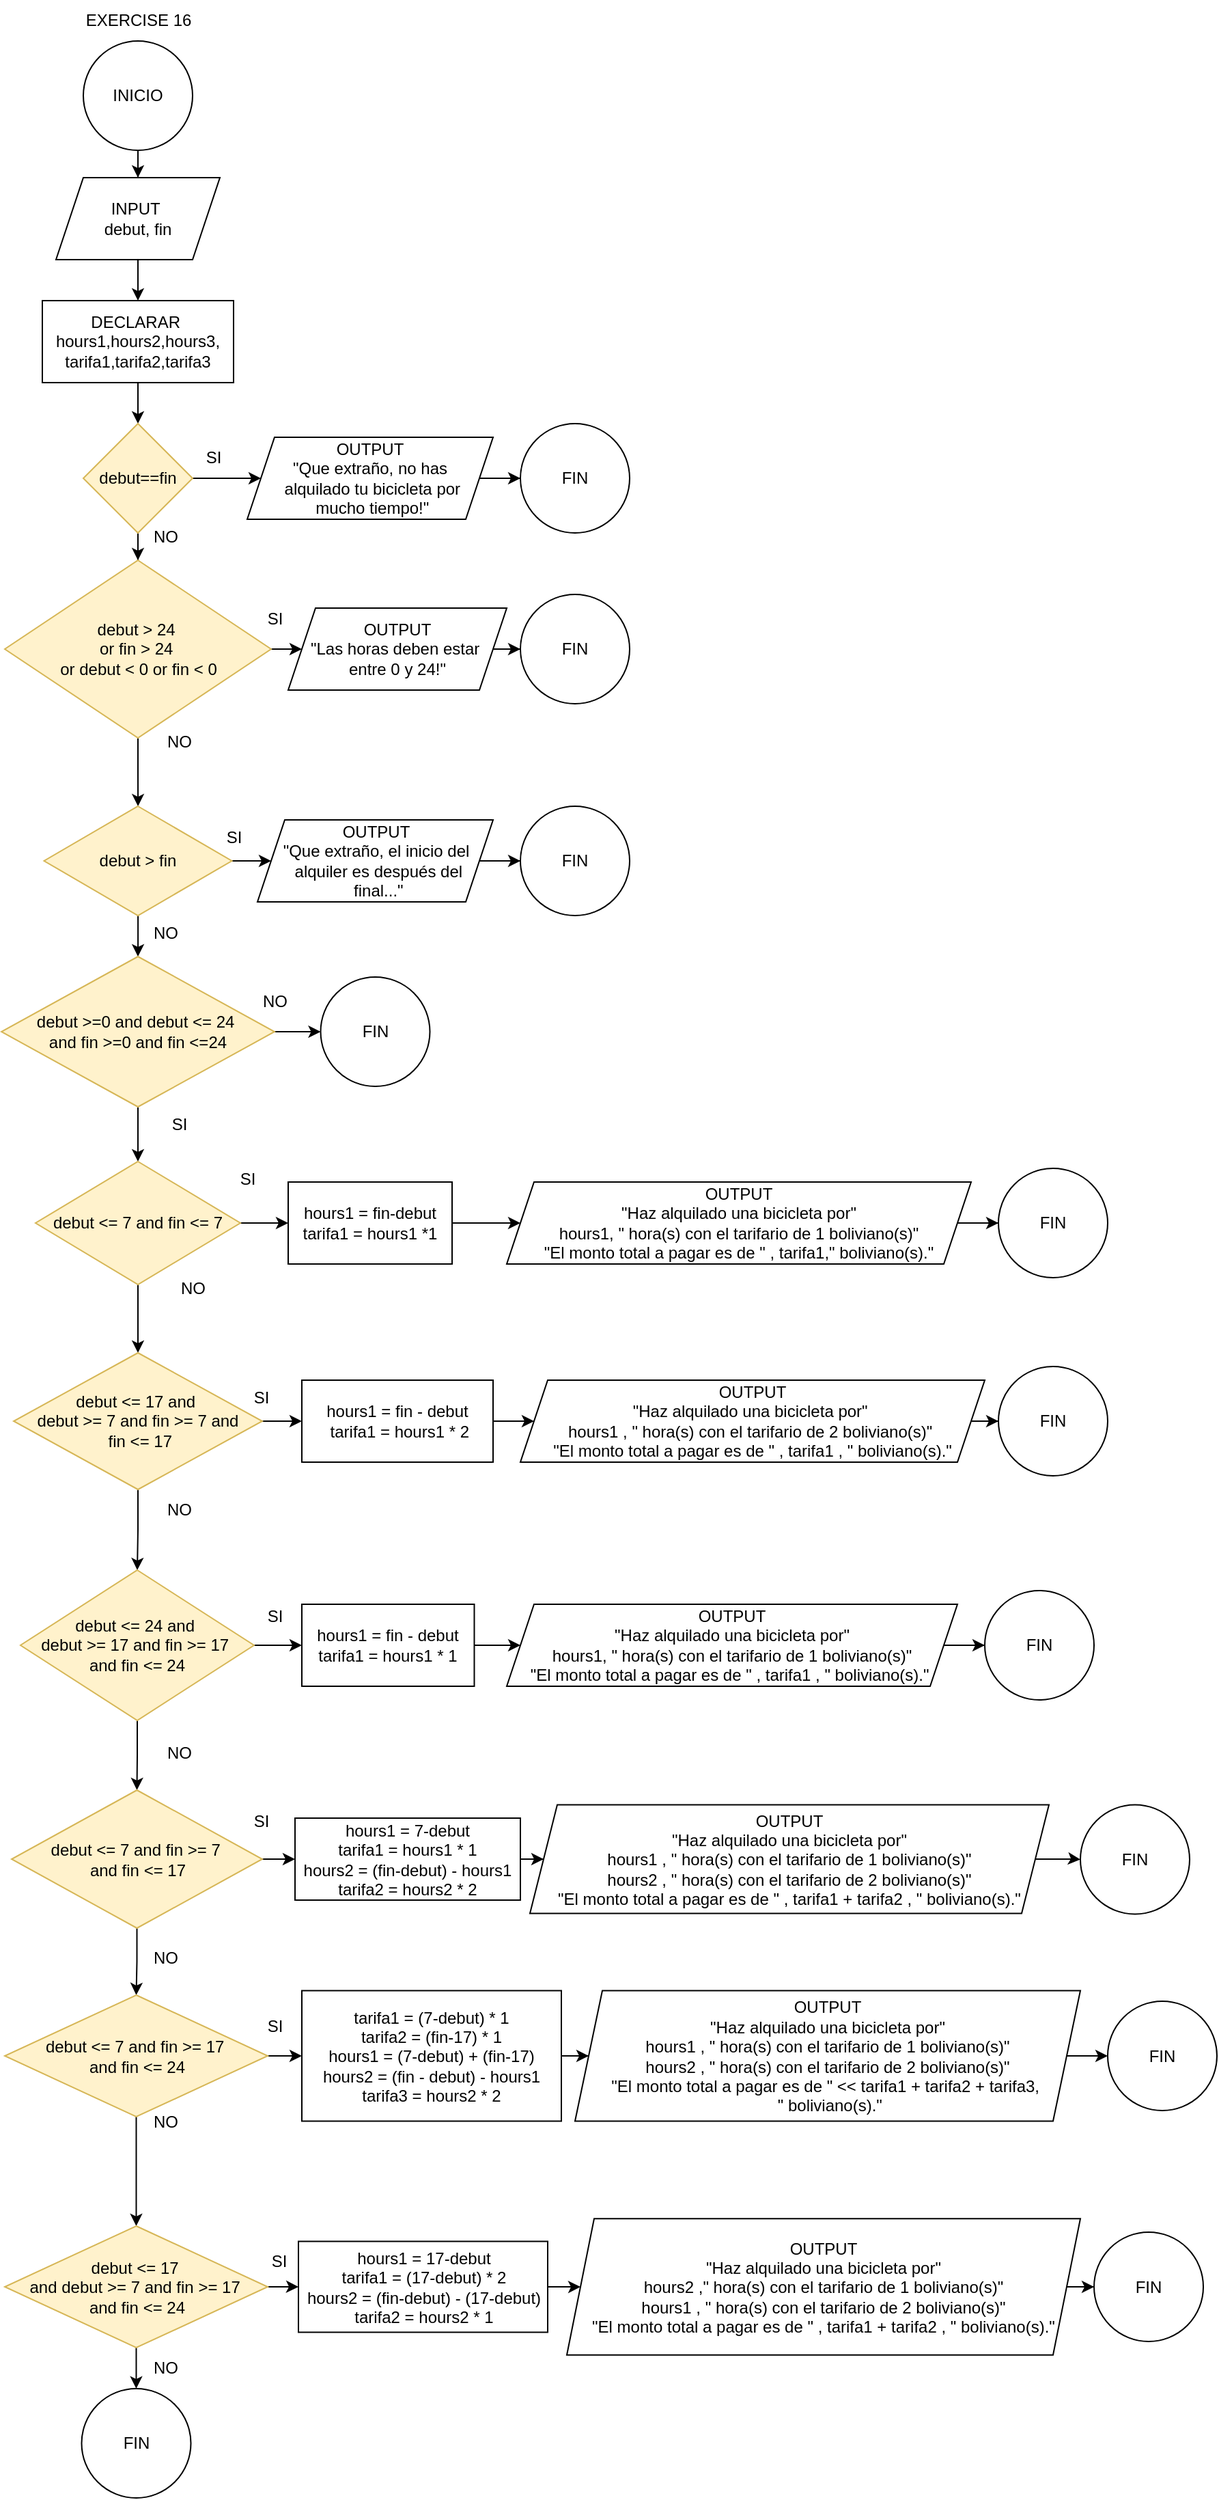 <mxfile version="24.4.0" type="device">
  <diagram name="EXERCISE-1" id="7WXvErT6jwQCl5LBhXy7">
    <mxGraphModel dx="926" dy="503" grid="1" gridSize="10" guides="1" tooltips="1" connect="1" arrows="1" fold="1" page="1" pageScale="1" pageWidth="850" pageHeight="1100" math="0" shadow="0">
      <root>
        <mxCell id="0" />
        <mxCell id="1" parent="0" />
        <mxCell id="-hOMn0kYKFU-R9jvK8EN-38" value="EXERCISE 16" style="text;html=1;align=center;verticalAlign=middle;resizable=0;points=[];autosize=1;strokeColor=none;fillColor=none;" parent="1" vertex="1">
          <mxGeometry x="320" width="100" height="30" as="geometry" />
        </mxCell>
        <mxCell id="jAzLcmatW34AS9ptDqRP-483" value="" style="edgeStyle=orthogonalEdgeStyle;rounded=0;orthogonalLoop=1;jettySize=auto;html=1;" edge="1" parent="1" source="jAzLcmatW34AS9ptDqRP-484" target="jAzLcmatW34AS9ptDqRP-486">
          <mxGeometry relative="1" as="geometry" />
        </mxCell>
        <mxCell id="jAzLcmatW34AS9ptDqRP-484" value="INICIO" style="ellipse;whiteSpace=wrap;html=1;" vertex="1" parent="1">
          <mxGeometry x="330" y="30" width="80" height="80" as="geometry" />
        </mxCell>
        <mxCell id="jAzLcmatW34AS9ptDqRP-485" value="" style="edgeStyle=orthogonalEdgeStyle;rounded=0;orthogonalLoop=1;jettySize=auto;html=1;" edge="1" parent="1" source="jAzLcmatW34AS9ptDqRP-486" target="jAzLcmatW34AS9ptDqRP-488">
          <mxGeometry relative="1" as="geometry" />
        </mxCell>
        <mxCell id="jAzLcmatW34AS9ptDqRP-486" value="INPUT&amp;nbsp;&lt;div&gt;debut, fin&lt;/div&gt;" style="shape=parallelogram;perimeter=parallelogramPerimeter;whiteSpace=wrap;html=1;fixedSize=1;" vertex="1" parent="1">
          <mxGeometry x="310" y="130" width="120" height="60" as="geometry" />
        </mxCell>
        <mxCell id="jAzLcmatW34AS9ptDqRP-487" value="" style="edgeStyle=orthogonalEdgeStyle;rounded=0;orthogonalLoop=1;jettySize=auto;html=1;" edge="1" parent="1" source="jAzLcmatW34AS9ptDqRP-488" target="jAzLcmatW34AS9ptDqRP-491">
          <mxGeometry relative="1" as="geometry" />
        </mxCell>
        <mxCell id="jAzLcmatW34AS9ptDqRP-488" value="DECLARAR&amp;nbsp;&lt;div&gt;hours1,hours2,hours3, tarifa1,tarifa2,tarifa3&lt;/div&gt;" style="whiteSpace=wrap;html=1;" vertex="1" parent="1">
          <mxGeometry x="300" y="220" width="140" height="60" as="geometry" />
        </mxCell>
        <mxCell id="jAzLcmatW34AS9ptDqRP-489" value="" style="edgeStyle=orthogonalEdgeStyle;rounded=0;orthogonalLoop=1;jettySize=auto;html=1;" edge="1" parent="1" source="jAzLcmatW34AS9ptDqRP-491" target="jAzLcmatW34AS9ptDqRP-493">
          <mxGeometry relative="1" as="geometry" />
        </mxCell>
        <mxCell id="jAzLcmatW34AS9ptDqRP-490" value="" style="edgeStyle=orthogonalEdgeStyle;rounded=0;orthogonalLoop=1;jettySize=auto;html=1;" edge="1" parent="1" source="jAzLcmatW34AS9ptDqRP-491" target="jAzLcmatW34AS9ptDqRP-497">
          <mxGeometry relative="1" as="geometry" />
        </mxCell>
        <mxCell id="jAzLcmatW34AS9ptDqRP-491" value="debut==fin" style="rhombus;whiteSpace=wrap;html=1;fillColor=#fff2cc;strokeColor=#d6b656;" vertex="1" parent="1">
          <mxGeometry x="330" y="310" width="80" height="80" as="geometry" />
        </mxCell>
        <mxCell id="jAzLcmatW34AS9ptDqRP-492" value="" style="edgeStyle=orthogonalEdgeStyle;rounded=0;orthogonalLoop=1;jettySize=auto;html=1;" edge="1" parent="1" source="jAzLcmatW34AS9ptDqRP-493" target="jAzLcmatW34AS9ptDqRP-573">
          <mxGeometry relative="1" as="geometry" />
        </mxCell>
        <mxCell id="jAzLcmatW34AS9ptDqRP-493" value="OUTPUT&lt;div&gt;&quot;Que extraño, no has&lt;/div&gt;&lt;div&gt;&amp;nbsp;alquilado tu bicicleta por&lt;/div&gt;&lt;div&gt;&amp;nbsp;mucho tiempo!&quot;&lt;br&gt;&lt;/div&gt;" style="shape=parallelogram;perimeter=parallelogramPerimeter;whiteSpace=wrap;html=1;fixedSize=1;" vertex="1" parent="1">
          <mxGeometry x="450" y="320" width="180" height="60" as="geometry" />
        </mxCell>
        <mxCell id="jAzLcmatW34AS9ptDqRP-494" value="SI" style="text;html=1;align=center;verticalAlign=middle;resizable=0;points=[];autosize=1;strokeColor=none;fillColor=none;" vertex="1" parent="1">
          <mxGeometry x="410" y="320" width="30" height="30" as="geometry" />
        </mxCell>
        <mxCell id="jAzLcmatW34AS9ptDqRP-495" value="" style="edgeStyle=orthogonalEdgeStyle;rounded=0;orthogonalLoop=1;jettySize=auto;html=1;" edge="1" parent="1" source="jAzLcmatW34AS9ptDqRP-497" target="jAzLcmatW34AS9ptDqRP-500">
          <mxGeometry relative="1" as="geometry" />
        </mxCell>
        <mxCell id="jAzLcmatW34AS9ptDqRP-496" value="" style="edgeStyle=orthogonalEdgeStyle;rounded=0;orthogonalLoop=1;jettySize=auto;html=1;" edge="1" parent="1" source="jAzLcmatW34AS9ptDqRP-497" target="jAzLcmatW34AS9ptDqRP-505">
          <mxGeometry relative="1" as="geometry" />
        </mxCell>
        <mxCell id="jAzLcmatW34AS9ptDqRP-497" value="debut &amp;gt; 24&amp;nbsp;&lt;div&gt;or fin &amp;gt; 24&amp;nbsp;&lt;div&gt;or debut &amp;lt; 0 or fin &amp;lt; 0&lt;/div&gt;&lt;/div&gt;" style="rhombus;whiteSpace=wrap;html=1;fillColor=#fff2cc;strokeColor=#d6b656;" vertex="1" parent="1">
          <mxGeometry x="272.5" y="410" width="195" height="130" as="geometry" />
        </mxCell>
        <mxCell id="jAzLcmatW34AS9ptDqRP-498" value="NO" style="text;html=1;align=center;verticalAlign=middle;resizable=0;points=[];autosize=1;strokeColor=none;fillColor=none;" vertex="1" parent="1">
          <mxGeometry x="370" y="378" width="40" height="30" as="geometry" />
        </mxCell>
        <mxCell id="jAzLcmatW34AS9ptDqRP-499" value="" style="edgeStyle=orthogonalEdgeStyle;rounded=0;orthogonalLoop=1;jettySize=auto;html=1;" edge="1" parent="1" source="jAzLcmatW34AS9ptDqRP-500" target="jAzLcmatW34AS9ptDqRP-515">
          <mxGeometry relative="1" as="geometry" />
        </mxCell>
        <mxCell id="jAzLcmatW34AS9ptDqRP-500" value="OUTPUT&lt;div&gt;&quot;Las horas deben estar&amp;nbsp;&lt;/div&gt;&lt;div&gt;entre 0 y 24!&quot;&lt;br&gt;&lt;/div&gt;" style="shape=parallelogram;perimeter=parallelogramPerimeter;whiteSpace=wrap;html=1;fixedSize=1;" vertex="1" parent="1">
          <mxGeometry x="480" y="445" width="160" height="60" as="geometry" />
        </mxCell>
        <mxCell id="jAzLcmatW34AS9ptDqRP-501" value="SI" style="text;html=1;align=center;verticalAlign=middle;resizable=0;points=[];autosize=1;strokeColor=none;fillColor=none;" vertex="1" parent="1">
          <mxGeometry x="455" y="438" width="30" height="30" as="geometry" />
        </mxCell>
        <mxCell id="jAzLcmatW34AS9ptDqRP-502" value="NO" style="text;html=1;align=center;verticalAlign=middle;resizable=0;points=[];autosize=1;strokeColor=none;fillColor=none;" vertex="1" parent="1">
          <mxGeometry x="380" y="528" width="40" height="30" as="geometry" />
        </mxCell>
        <mxCell id="jAzLcmatW34AS9ptDqRP-503" value="" style="edgeStyle=orthogonalEdgeStyle;rounded=0;orthogonalLoop=1;jettySize=auto;html=1;" edge="1" parent="1" source="jAzLcmatW34AS9ptDqRP-505" target="jAzLcmatW34AS9ptDqRP-507">
          <mxGeometry relative="1" as="geometry" />
        </mxCell>
        <mxCell id="jAzLcmatW34AS9ptDqRP-504" value="" style="edgeStyle=orthogonalEdgeStyle;rounded=0;orthogonalLoop=1;jettySize=auto;html=1;" edge="1" parent="1" source="jAzLcmatW34AS9ptDqRP-505" target="jAzLcmatW34AS9ptDqRP-511">
          <mxGeometry relative="1" as="geometry" />
        </mxCell>
        <mxCell id="jAzLcmatW34AS9ptDqRP-505" value="debut &amp;gt; fin" style="rhombus;whiteSpace=wrap;html=1;fillColor=#fff2cc;strokeColor=#d6b656;" vertex="1" parent="1">
          <mxGeometry x="301.25" y="590" width="137.5" height="80" as="geometry" />
        </mxCell>
        <mxCell id="jAzLcmatW34AS9ptDqRP-506" value="" style="edgeStyle=orthogonalEdgeStyle;rounded=0;orthogonalLoop=1;jettySize=auto;html=1;" edge="1" parent="1" source="jAzLcmatW34AS9ptDqRP-507" target="jAzLcmatW34AS9ptDqRP-514">
          <mxGeometry relative="1" as="geometry" />
        </mxCell>
        <mxCell id="jAzLcmatW34AS9ptDqRP-507" value="OUTPUT&lt;div&gt;&quot;Que extraño, el inicio del&lt;/div&gt;&lt;div&gt;&amp;nbsp;alquiler es después del&lt;/div&gt;&lt;div&gt;&amp;nbsp;final...&quot;&lt;br&gt;&lt;/div&gt;" style="shape=parallelogram;perimeter=parallelogramPerimeter;whiteSpace=wrap;html=1;fixedSize=1;" vertex="1" parent="1">
          <mxGeometry x="457.5" y="600" width="172.5" height="60" as="geometry" />
        </mxCell>
        <mxCell id="jAzLcmatW34AS9ptDqRP-508" value="SI" style="text;html=1;align=center;verticalAlign=middle;resizable=0;points=[];autosize=1;strokeColor=none;fillColor=none;" vertex="1" parent="1">
          <mxGeometry x="425" y="598" width="30" height="30" as="geometry" />
        </mxCell>
        <mxCell id="jAzLcmatW34AS9ptDqRP-509" value="" style="edgeStyle=orthogonalEdgeStyle;rounded=0;orthogonalLoop=1;jettySize=auto;html=1;" edge="1" parent="1" source="jAzLcmatW34AS9ptDqRP-511" target="jAzLcmatW34AS9ptDqRP-512">
          <mxGeometry relative="1" as="geometry" />
        </mxCell>
        <mxCell id="jAzLcmatW34AS9ptDqRP-510" value="" style="edgeStyle=orthogonalEdgeStyle;rounded=0;orthogonalLoop=1;jettySize=auto;html=1;" edge="1" parent="1" source="jAzLcmatW34AS9ptDqRP-511" target="jAzLcmatW34AS9ptDqRP-519">
          <mxGeometry relative="1" as="geometry" />
        </mxCell>
        <mxCell id="jAzLcmatW34AS9ptDqRP-511" value="debut &amp;gt;=0 and debut &amp;lt;= 24&amp;nbsp;&lt;div&gt;and fin &amp;gt;=0 and fin &amp;lt;=24&lt;/div&gt;" style="rhombus;whiteSpace=wrap;html=1;fillColor=#fff2cc;strokeColor=#d6b656;" vertex="1" parent="1">
          <mxGeometry x="270" y="700" width="200" height="110" as="geometry" />
        </mxCell>
        <mxCell id="jAzLcmatW34AS9ptDqRP-512" value="FIN" style="ellipse;whiteSpace=wrap;html=1;" vertex="1" parent="1">
          <mxGeometry x="503.75" y="715" width="80" height="80" as="geometry" />
        </mxCell>
        <mxCell id="jAzLcmatW34AS9ptDqRP-513" value="NO" style="text;html=1;align=center;verticalAlign=middle;resizable=0;points=[];autosize=1;strokeColor=none;fillColor=none;" vertex="1" parent="1">
          <mxGeometry x="450" y="718" width="40" height="30" as="geometry" />
        </mxCell>
        <mxCell id="jAzLcmatW34AS9ptDqRP-514" value="FIN" style="ellipse;whiteSpace=wrap;html=1;" vertex="1" parent="1">
          <mxGeometry x="650" y="590" width="80" height="80" as="geometry" />
        </mxCell>
        <mxCell id="jAzLcmatW34AS9ptDqRP-515" value="FIN" style="ellipse;whiteSpace=wrap;html=1;" vertex="1" parent="1">
          <mxGeometry x="650" y="435" width="80" height="80" as="geometry" />
        </mxCell>
        <mxCell id="jAzLcmatW34AS9ptDqRP-516" value="NO" style="text;html=1;align=center;verticalAlign=middle;resizable=0;points=[];autosize=1;strokeColor=none;fillColor=none;" vertex="1" parent="1">
          <mxGeometry x="370" y="668" width="40" height="30" as="geometry" />
        </mxCell>
        <mxCell id="jAzLcmatW34AS9ptDqRP-517" value="" style="edgeStyle=orthogonalEdgeStyle;rounded=0;orthogonalLoop=1;jettySize=auto;html=1;" edge="1" parent="1" source="jAzLcmatW34AS9ptDqRP-519" target="jAzLcmatW34AS9ptDqRP-522">
          <mxGeometry relative="1" as="geometry" />
        </mxCell>
        <mxCell id="jAzLcmatW34AS9ptDqRP-518" value="" style="edgeStyle=orthogonalEdgeStyle;rounded=0;orthogonalLoop=1;jettySize=auto;html=1;" edge="1" parent="1" source="jAzLcmatW34AS9ptDqRP-519" target="jAzLcmatW34AS9ptDqRP-529">
          <mxGeometry relative="1" as="geometry" />
        </mxCell>
        <mxCell id="jAzLcmatW34AS9ptDqRP-519" value="debut &amp;lt;= 7 and fin &amp;lt;= 7" style="rhombus;whiteSpace=wrap;html=1;fillColor=#fff2cc;strokeColor=#d6b656;" vertex="1" parent="1">
          <mxGeometry x="295" y="850" width="150" height="90" as="geometry" />
        </mxCell>
        <mxCell id="jAzLcmatW34AS9ptDqRP-520" value="SI" style="text;html=1;align=center;verticalAlign=middle;resizable=0;points=[];autosize=1;strokeColor=none;fillColor=none;" vertex="1" parent="1">
          <mxGeometry x="385" y="808" width="30" height="30" as="geometry" />
        </mxCell>
        <mxCell id="jAzLcmatW34AS9ptDqRP-521" value="" style="edgeStyle=orthogonalEdgeStyle;rounded=0;orthogonalLoop=1;jettySize=auto;html=1;" edge="1" parent="1" source="jAzLcmatW34AS9ptDqRP-522" target="jAzLcmatW34AS9ptDqRP-525">
          <mxGeometry relative="1" as="geometry" />
        </mxCell>
        <mxCell id="jAzLcmatW34AS9ptDqRP-522" value="hours1 = fin-debut&lt;div&gt;tarifa1 = hours1 *1&lt;/div&gt;" style="whiteSpace=wrap;html=1;" vertex="1" parent="1">
          <mxGeometry x="480" y="865" width="120" height="60" as="geometry" />
        </mxCell>
        <mxCell id="jAzLcmatW34AS9ptDqRP-523" value="SI" style="text;html=1;align=center;verticalAlign=middle;resizable=0;points=[];autosize=1;strokeColor=none;fillColor=none;" vertex="1" parent="1">
          <mxGeometry x="435" y="848" width="30" height="30" as="geometry" />
        </mxCell>
        <mxCell id="jAzLcmatW34AS9ptDqRP-524" value="" style="edgeStyle=orthogonalEdgeStyle;rounded=0;orthogonalLoop=1;jettySize=auto;html=1;" edge="1" parent="1" source="jAzLcmatW34AS9ptDqRP-525" target="jAzLcmatW34AS9ptDqRP-574">
          <mxGeometry relative="1" as="geometry" />
        </mxCell>
        <mxCell id="jAzLcmatW34AS9ptDqRP-525" value="&lt;div&gt;OUTPUT&lt;/div&gt;&quot;Haz alquilado una bicicleta por&quot;&lt;div&gt;hours1, &quot; hora(s) con el tarifario de 1 boliviano(s)&quot;&lt;br&gt;&lt;/div&gt;&lt;div&gt;&quot;El monto total a pagar es de &quot; , tarifa1,&quot; boliviano(s).&quot;&lt;br&gt;&lt;/div&gt;" style="shape=parallelogram;perimeter=parallelogramPerimeter;whiteSpace=wrap;html=1;fixedSize=1;" vertex="1" parent="1">
          <mxGeometry x="640" y="865" width="340" height="60" as="geometry" />
        </mxCell>
        <mxCell id="jAzLcmatW34AS9ptDqRP-526" value="NO" style="text;html=1;align=center;verticalAlign=middle;resizable=0;points=[];autosize=1;strokeColor=none;fillColor=none;" vertex="1" parent="1">
          <mxGeometry x="390" y="928" width="40" height="30" as="geometry" />
        </mxCell>
        <mxCell id="jAzLcmatW34AS9ptDqRP-527" value="" style="edgeStyle=orthogonalEdgeStyle;rounded=0;orthogonalLoop=1;jettySize=auto;html=1;" edge="1" parent="1" source="jAzLcmatW34AS9ptDqRP-529" target="jAzLcmatW34AS9ptDqRP-531">
          <mxGeometry relative="1" as="geometry" />
        </mxCell>
        <mxCell id="jAzLcmatW34AS9ptDqRP-528" value="" style="edgeStyle=orthogonalEdgeStyle;rounded=0;orthogonalLoop=1;jettySize=auto;html=1;" edge="1" parent="1" source="jAzLcmatW34AS9ptDqRP-529" target="jAzLcmatW34AS9ptDqRP-538">
          <mxGeometry relative="1" as="geometry" />
        </mxCell>
        <mxCell id="jAzLcmatW34AS9ptDqRP-529" value="debut &amp;lt;= 17 and&amp;nbsp;&lt;div&gt;debut &amp;gt;= 7 and fin &amp;gt;= 7 and&lt;/div&gt;&lt;div&gt;&amp;nbsp;fin &amp;lt;= 17&lt;/div&gt;" style="rhombus;whiteSpace=wrap;html=1;fillColor=#fff2cc;strokeColor=#d6b656;" vertex="1" parent="1">
          <mxGeometry x="279" y="990" width="182" height="100" as="geometry" />
        </mxCell>
        <mxCell id="jAzLcmatW34AS9ptDqRP-530" value="" style="edgeStyle=orthogonalEdgeStyle;rounded=0;orthogonalLoop=1;jettySize=auto;html=1;" edge="1" parent="1" source="jAzLcmatW34AS9ptDqRP-531" target="jAzLcmatW34AS9ptDqRP-534">
          <mxGeometry relative="1" as="geometry" />
        </mxCell>
        <mxCell id="jAzLcmatW34AS9ptDqRP-531" value="&lt;div&gt;hours1 = fin - debut&lt;/div&gt;&lt;div&gt;&amp;nbsp;tarifa1 = hours1 * 2&lt;/div&gt;" style="whiteSpace=wrap;html=1;" vertex="1" parent="1">
          <mxGeometry x="490" y="1010" width="140" height="60" as="geometry" />
        </mxCell>
        <mxCell id="jAzLcmatW34AS9ptDqRP-532" value="SI" style="text;html=1;align=center;verticalAlign=middle;resizable=0;points=[];autosize=1;strokeColor=none;fillColor=none;" vertex="1" parent="1">
          <mxGeometry x="445" y="1008" width="30" height="30" as="geometry" />
        </mxCell>
        <mxCell id="jAzLcmatW34AS9ptDqRP-533" value="" style="edgeStyle=orthogonalEdgeStyle;rounded=0;orthogonalLoop=1;jettySize=auto;html=1;" edge="1" parent="1" source="jAzLcmatW34AS9ptDqRP-534" target="jAzLcmatW34AS9ptDqRP-575">
          <mxGeometry relative="1" as="geometry" />
        </mxCell>
        <mxCell id="jAzLcmatW34AS9ptDqRP-534" value="OUTPUT&lt;div&gt;&lt;span style=&quot;background-color: initial;&quot;&gt;&quot;Haz alquilado una bicicleta por&quot;&amp;nbsp;&lt;/span&gt;&lt;div&gt;&lt;div&gt;hours1 , &quot; hora(s) con el tarifario de 2 boliviano(s)&quot;&amp;nbsp;&lt;/div&gt;&lt;div&gt;&lt;span style=&quot;background-color: initial;&quot;&gt;&quot;El monto total a pagar es de &quot; , tarifa1 , &quot; boliviano(s).&quot;&lt;/span&gt;&lt;/div&gt;&lt;/div&gt;&lt;/div&gt;" style="shape=parallelogram;perimeter=parallelogramPerimeter;whiteSpace=wrap;html=1;fixedSize=1;" vertex="1" parent="1">
          <mxGeometry x="650" y="1010" width="340" height="60" as="geometry" />
        </mxCell>
        <mxCell id="jAzLcmatW34AS9ptDqRP-535" value="NO" style="text;html=1;align=center;verticalAlign=middle;resizable=0;points=[];autosize=1;strokeColor=none;fillColor=none;" vertex="1" parent="1">
          <mxGeometry x="380" y="1090" width="40" height="30" as="geometry" />
        </mxCell>
        <mxCell id="jAzLcmatW34AS9ptDqRP-536" value="" style="edgeStyle=orthogonalEdgeStyle;rounded=0;orthogonalLoop=1;jettySize=auto;html=1;" edge="1" parent="1" source="jAzLcmatW34AS9ptDqRP-538" target="jAzLcmatW34AS9ptDqRP-540">
          <mxGeometry relative="1" as="geometry" />
        </mxCell>
        <mxCell id="jAzLcmatW34AS9ptDqRP-537" value="" style="edgeStyle=orthogonalEdgeStyle;rounded=0;orthogonalLoop=1;jettySize=auto;html=1;" edge="1" parent="1" source="jAzLcmatW34AS9ptDqRP-538" target="jAzLcmatW34AS9ptDqRP-546">
          <mxGeometry relative="1" as="geometry" />
        </mxCell>
        <mxCell id="jAzLcmatW34AS9ptDqRP-538" value="debut &amp;lt;= 24 and&amp;nbsp;&lt;div&gt;debut &amp;gt;= 17 and fin &amp;gt;= 17&amp;nbsp;&lt;/div&gt;&lt;div&gt;and fin &amp;lt;= 24&lt;/div&gt;" style="rhombus;whiteSpace=wrap;html=1;fillColor=#fff2cc;strokeColor=#d6b656;" vertex="1" parent="1">
          <mxGeometry x="284" y="1149" width="171" height="110" as="geometry" />
        </mxCell>
        <mxCell id="jAzLcmatW34AS9ptDqRP-539" value="" style="edgeStyle=orthogonalEdgeStyle;rounded=0;orthogonalLoop=1;jettySize=auto;html=1;" edge="1" parent="1" source="jAzLcmatW34AS9ptDqRP-540" target="jAzLcmatW34AS9ptDqRP-543">
          <mxGeometry relative="1" as="geometry" />
        </mxCell>
        <mxCell id="jAzLcmatW34AS9ptDqRP-540" value="&lt;div&gt;hours1 = fin - debut&lt;/div&gt;&lt;div&gt;&lt;span style=&quot;background-color: initial;&quot;&gt;tarifa1 = hours1 * 1&lt;/span&gt;&lt;/div&gt;" style="whiteSpace=wrap;html=1;" vertex="1" parent="1">
          <mxGeometry x="490" y="1174" width="126.25" height="60" as="geometry" />
        </mxCell>
        <mxCell id="jAzLcmatW34AS9ptDqRP-541" value="SI" style="text;html=1;align=center;verticalAlign=middle;resizable=0;points=[];autosize=1;strokeColor=none;fillColor=none;" vertex="1" parent="1">
          <mxGeometry x="455" y="1168" width="30" height="30" as="geometry" />
        </mxCell>
        <mxCell id="jAzLcmatW34AS9ptDqRP-542" value="" style="edgeStyle=orthogonalEdgeStyle;rounded=0;orthogonalLoop=1;jettySize=auto;html=1;" edge="1" parent="1" source="jAzLcmatW34AS9ptDqRP-543" target="jAzLcmatW34AS9ptDqRP-576">
          <mxGeometry relative="1" as="geometry" />
        </mxCell>
        <mxCell id="jAzLcmatW34AS9ptDqRP-543" value="OUTPUT&lt;div&gt;&lt;div&gt;&quot;Haz alquilado una bicicleta por&quot;&lt;/div&gt;&lt;div&gt;&lt;span style=&quot;background-color: initial;&quot;&gt;hours1, &quot; hora(s) con el tarifario de 1 boliviano(s)&quot;&lt;/span&gt;&lt;/div&gt;&lt;div&gt;&lt;span style=&quot;background-color: initial;&quot;&gt;&quot;El monto total a pagar es de &quot; , tarifa1 , &quot; boliviano(s).&quot;&amp;nbsp;&lt;/span&gt;&lt;/div&gt;&lt;/div&gt;" style="shape=parallelogram;perimeter=parallelogramPerimeter;whiteSpace=wrap;html=1;fixedSize=1;" vertex="1" parent="1">
          <mxGeometry x="640.01" y="1174" width="329.99" height="60" as="geometry" />
        </mxCell>
        <mxCell id="jAzLcmatW34AS9ptDqRP-544" value="" style="edgeStyle=orthogonalEdgeStyle;rounded=0;orthogonalLoop=1;jettySize=auto;html=1;" edge="1" parent="1" source="jAzLcmatW34AS9ptDqRP-546" target="jAzLcmatW34AS9ptDqRP-550">
          <mxGeometry relative="1" as="geometry" />
        </mxCell>
        <mxCell id="jAzLcmatW34AS9ptDqRP-545" value="" style="edgeStyle=orthogonalEdgeStyle;rounded=0;orthogonalLoop=1;jettySize=auto;html=1;" edge="1" parent="1" source="jAzLcmatW34AS9ptDqRP-546" target="jAzLcmatW34AS9ptDqRP-555">
          <mxGeometry relative="1" as="geometry" />
        </mxCell>
        <mxCell id="jAzLcmatW34AS9ptDqRP-546" value="debut &amp;lt;= 7 and fin &amp;gt;= 7&amp;nbsp;&lt;div&gt;and fin &amp;lt;= 17&lt;br&gt;&lt;/div&gt;" style="rhombus;whiteSpace=wrap;html=1;fillColor=#fff2cc;strokeColor=#d6b656;" vertex="1" parent="1">
          <mxGeometry x="277.5" y="1310" width="183.5" height="101" as="geometry" />
        </mxCell>
        <mxCell id="jAzLcmatW34AS9ptDqRP-547" value="NO" style="text;html=1;align=center;verticalAlign=middle;resizable=0;points=[];autosize=1;strokeColor=none;fillColor=none;" vertex="1" parent="1">
          <mxGeometry x="380" y="1268" width="40" height="30" as="geometry" />
        </mxCell>
        <mxCell id="jAzLcmatW34AS9ptDqRP-548" value="SI" style="text;html=1;align=center;verticalAlign=middle;resizable=0;points=[];autosize=1;strokeColor=none;fillColor=none;" vertex="1" parent="1">
          <mxGeometry x="445" y="1318" width="30" height="30" as="geometry" />
        </mxCell>
        <mxCell id="jAzLcmatW34AS9ptDqRP-549" value="" style="edgeStyle=orthogonalEdgeStyle;rounded=0;orthogonalLoop=1;jettySize=auto;html=1;entryX=0;entryY=0.5;entryDx=0;entryDy=0;" edge="1" parent="1" source="jAzLcmatW34AS9ptDqRP-550" target="jAzLcmatW34AS9ptDqRP-552">
          <mxGeometry relative="1" as="geometry" />
        </mxCell>
        <mxCell id="jAzLcmatW34AS9ptDqRP-550" value="&lt;div&gt;hours1 = 7-debut&lt;/div&gt;&lt;div&gt;&lt;span style=&quot;background-color: initial;&quot;&gt;tarifa1 = hours1 * 1&lt;/span&gt;&lt;/div&gt;&lt;div&gt;&lt;span style=&quot;background-color: initial;&quot;&gt;hours2 = (fin-debut) - hours1&lt;/span&gt;&lt;/div&gt;&lt;div&gt;&lt;span style=&quot;background-color: initial;&quot;&gt;tarifa2 = hours2 * 2&lt;/span&gt;&lt;/div&gt;" style="whiteSpace=wrap;html=1;" vertex="1" parent="1">
          <mxGeometry x="485" y="1330.5" width="165" height="60" as="geometry" />
        </mxCell>
        <mxCell id="jAzLcmatW34AS9ptDqRP-551" value="" style="edgeStyle=orthogonalEdgeStyle;rounded=0;orthogonalLoop=1;jettySize=auto;html=1;" edge="1" parent="1" source="jAzLcmatW34AS9ptDqRP-552" target="jAzLcmatW34AS9ptDqRP-577">
          <mxGeometry relative="1" as="geometry" />
        </mxCell>
        <mxCell id="jAzLcmatW34AS9ptDqRP-552" value="OUTPUT&lt;div&gt;&lt;div&gt;&quot;Haz alquilado una bicicleta por&quot;&lt;/div&gt;&lt;div&gt;&lt;span style=&quot;background-color: initial;&quot;&gt;hours1 , &quot; hora(s) con el tarifario de 1 boliviano(s)&quot;&lt;/span&gt;&lt;/div&gt;&lt;div&gt;&lt;span style=&quot;background-color: initial;&quot;&gt;hours2 , &quot; hora(s) con el tarifario de 2 boliviano(s)&quot;&lt;/span&gt;&lt;/div&gt;&lt;div&gt;&lt;span style=&quot;background-color: initial;&quot;&gt;&quot;El monto total a pagar es de &quot; , tarifa1 + tarifa2 , &quot; boliviano(s).&quot;&lt;/span&gt;&lt;/div&gt;&lt;/div&gt;" style="shape=parallelogram;perimeter=parallelogramPerimeter;whiteSpace=wrap;html=1;fixedSize=1;" vertex="1" parent="1">
          <mxGeometry x="657" y="1320.75" width="380" height="79.5" as="geometry" />
        </mxCell>
        <mxCell id="jAzLcmatW34AS9ptDqRP-553" value="" style="edgeStyle=orthogonalEdgeStyle;rounded=0;orthogonalLoop=1;jettySize=auto;html=1;" edge="1" parent="1" source="jAzLcmatW34AS9ptDqRP-555" target="jAzLcmatW34AS9ptDqRP-558">
          <mxGeometry relative="1" as="geometry" />
        </mxCell>
        <mxCell id="jAzLcmatW34AS9ptDqRP-554" value="" style="edgeStyle=orthogonalEdgeStyle;rounded=0;orthogonalLoop=1;jettySize=auto;html=1;" edge="1" parent="1" source="jAzLcmatW34AS9ptDqRP-555" target="jAzLcmatW34AS9ptDqRP-564">
          <mxGeometry relative="1" as="geometry" />
        </mxCell>
        <mxCell id="jAzLcmatW34AS9ptDqRP-555" value="debut &amp;lt;= 7 and fin &amp;gt;= 17&amp;nbsp;&lt;div&gt;and fin &amp;lt;= 24&lt;/div&gt;" style="rhombus;whiteSpace=wrap;html=1;fillColor=#fff2cc;strokeColor=#d6b656;" vertex="1" parent="1">
          <mxGeometry x="272.5" y="1460" width="192.5" height="89" as="geometry" />
        </mxCell>
        <mxCell id="jAzLcmatW34AS9ptDqRP-556" value="NO" style="text;html=1;align=center;verticalAlign=middle;resizable=0;points=[];autosize=1;strokeColor=none;fillColor=none;" vertex="1" parent="1">
          <mxGeometry x="370" y="1418" width="40" height="30" as="geometry" />
        </mxCell>
        <mxCell id="jAzLcmatW34AS9ptDqRP-557" value="" style="edgeStyle=orthogonalEdgeStyle;rounded=0;orthogonalLoop=1;jettySize=auto;html=1;" edge="1" parent="1" source="jAzLcmatW34AS9ptDqRP-558" target="jAzLcmatW34AS9ptDqRP-561">
          <mxGeometry relative="1" as="geometry" />
        </mxCell>
        <mxCell id="jAzLcmatW34AS9ptDqRP-558" value="&lt;div&gt;&lt;span style=&quot;background-color: initial;&quot;&gt;tarifa1 = (7-debut) * 1&lt;/span&gt;&lt;br&gt;&lt;/div&gt;&lt;div&gt;&lt;span style=&quot;background-color: initial;&quot;&gt;tarifa2 = (fin-17) * 1&lt;/span&gt;&lt;/div&gt;&lt;div&gt;&lt;span style=&quot;background-color: initial;&quot;&gt;hours1 = (7-debut) + (fin-17)&lt;/span&gt;&lt;/div&gt;&lt;div&gt;&lt;span style=&quot;background-color: initial;&quot;&gt;hours2 = (fin - debut) - hours1&lt;/span&gt;&lt;/div&gt;&lt;div&gt;&lt;span style=&quot;background-color: initial;&quot;&gt;tarifa3 = hours2 * 2&lt;/span&gt;&lt;/div&gt;" style="whiteSpace=wrap;html=1;" vertex="1" parent="1">
          <mxGeometry x="490" y="1456.75" width="190" height="95.5" as="geometry" />
        </mxCell>
        <mxCell id="jAzLcmatW34AS9ptDqRP-559" value="SI" style="text;html=1;align=center;verticalAlign=middle;resizable=0;points=[];autosize=1;strokeColor=none;fillColor=none;" vertex="1" parent="1">
          <mxGeometry x="455" y="1468" width="30" height="30" as="geometry" />
        </mxCell>
        <mxCell id="jAzLcmatW34AS9ptDqRP-560" value="" style="edgeStyle=orthogonalEdgeStyle;rounded=0;orthogonalLoop=1;jettySize=auto;html=1;" edge="1" parent="1" source="jAzLcmatW34AS9ptDqRP-561" target="jAzLcmatW34AS9ptDqRP-578">
          <mxGeometry relative="1" as="geometry" />
        </mxCell>
        <mxCell id="jAzLcmatW34AS9ptDqRP-561" value="OUTPUT&lt;div&gt;&lt;div&gt;&quot;Haz alquilado una bicicleta por&quot;&lt;/div&gt;&lt;div&gt;&lt;span style=&quot;background-color: initial;&quot;&gt;hours1 , &quot; hora(s) con el tarifario de 1 boliviano(s)&quot;&lt;/span&gt;&lt;/div&gt;&lt;div&gt;&lt;span style=&quot;background-color: initial;&quot;&gt;hours2 , &quot; hora(s) con el tarifario de 2 boliviano(s)&quot;&lt;/span&gt;&lt;/div&gt;&lt;div&gt;&quot;El monto total a pagar es de &quot; &amp;lt;&amp;lt; tarifa1 + tarifa2 + tarifa3,&amp;nbsp;&lt;/div&gt;&lt;div&gt;&amp;nbsp;&quot; boliviano(s).&quot;&lt;/div&gt;&lt;/div&gt;" style="shape=parallelogram;perimeter=parallelogramPerimeter;whiteSpace=wrap;html=1;fixedSize=1;" vertex="1" parent="1">
          <mxGeometry x="690" y="1456.75" width="370" height="95.5" as="geometry" />
        </mxCell>
        <mxCell id="jAzLcmatW34AS9ptDqRP-562" value="" style="edgeStyle=orthogonalEdgeStyle;rounded=0;orthogonalLoop=1;jettySize=auto;html=1;" edge="1" parent="1" source="jAzLcmatW34AS9ptDqRP-564" target="jAzLcmatW34AS9ptDqRP-568">
          <mxGeometry relative="1" as="geometry" />
        </mxCell>
        <mxCell id="jAzLcmatW34AS9ptDqRP-563" value="" style="edgeStyle=orthogonalEdgeStyle;rounded=0;orthogonalLoop=1;jettySize=auto;html=1;" edge="1" parent="1" source="jAzLcmatW34AS9ptDqRP-564" target="jAzLcmatW34AS9ptDqRP-570">
          <mxGeometry relative="1" as="geometry" />
        </mxCell>
        <mxCell id="jAzLcmatW34AS9ptDqRP-564" value="debut &amp;lt;= 17&amp;nbsp;&lt;div&gt;and debut &amp;gt;= 7&amp;nbsp;&lt;span style=&quot;background-color: initial;&quot;&gt;and fin &amp;gt;= 17&amp;nbsp;&lt;/span&gt;&lt;div&gt;and fin &amp;lt;= 24&lt;br&gt;&lt;/div&gt;&lt;/div&gt;" style="rhombus;whiteSpace=wrap;html=1;fillColor=#fff2cc;strokeColor=#d6b656;" vertex="1" parent="1">
          <mxGeometry x="272.5" y="1629" width="192.5" height="89" as="geometry" />
        </mxCell>
        <mxCell id="jAzLcmatW34AS9ptDqRP-565" value="NO" style="text;html=1;align=center;verticalAlign=middle;resizable=0;points=[];autosize=1;strokeColor=none;fillColor=none;" vertex="1" parent="1">
          <mxGeometry x="370" y="1538" width="40" height="30" as="geometry" />
        </mxCell>
        <mxCell id="jAzLcmatW34AS9ptDqRP-566" value="SI" style="text;html=1;align=center;verticalAlign=middle;resizable=0;points=[];autosize=1;strokeColor=none;fillColor=none;" vertex="1" parent="1">
          <mxGeometry x="457.5" y="1640" width="30" height="30" as="geometry" />
        </mxCell>
        <mxCell id="jAzLcmatW34AS9ptDqRP-567" value="NO" style="text;html=1;align=center;verticalAlign=middle;resizable=0;points=[];autosize=1;strokeColor=none;fillColor=none;" vertex="1" parent="1">
          <mxGeometry x="370" y="1718" width="40" height="30" as="geometry" />
        </mxCell>
        <mxCell id="jAzLcmatW34AS9ptDqRP-568" value="FIN" style="ellipse;whiteSpace=wrap;html=1;" vertex="1" parent="1">
          <mxGeometry x="328.75" y="1748" width="80" height="80" as="geometry" />
        </mxCell>
        <mxCell id="jAzLcmatW34AS9ptDqRP-569" value="" style="edgeStyle=orthogonalEdgeStyle;rounded=0;orthogonalLoop=1;jettySize=auto;html=1;entryX=0;entryY=0.5;entryDx=0;entryDy=0;" edge="1" parent="1" source="jAzLcmatW34AS9ptDqRP-570" target="jAzLcmatW34AS9ptDqRP-572">
          <mxGeometry relative="1" as="geometry" />
        </mxCell>
        <mxCell id="jAzLcmatW34AS9ptDqRP-570" value="&lt;div&gt;hours1 = 17-debut&lt;/div&gt;&lt;div&gt;&lt;span style=&quot;background-color: initial;&quot;&gt;tarifa1 = (17-debut) * 2&lt;/span&gt;&lt;/div&gt;&lt;div&gt;&lt;span style=&quot;background-color: initial;&quot;&gt;hours2 = (fin-debut) - (17-debut)&lt;/span&gt;&lt;/div&gt;&lt;div&gt;&lt;span style=&quot;background-color: initial;&quot;&gt;tarifa2 = hours2 * 1&lt;/span&gt;&lt;/div&gt;" style="whiteSpace=wrap;html=1;" vertex="1" parent="1">
          <mxGeometry x="487.5" y="1640.25" width="182.5" height="66.5" as="geometry" />
        </mxCell>
        <mxCell id="jAzLcmatW34AS9ptDqRP-571" value="" style="edgeStyle=orthogonalEdgeStyle;rounded=0;orthogonalLoop=1;jettySize=auto;html=1;" edge="1" parent="1" source="jAzLcmatW34AS9ptDqRP-572" target="jAzLcmatW34AS9ptDqRP-579">
          <mxGeometry relative="1" as="geometry" />
        </mxCell>
        <mxCell id="jAzLcmatW34AS9ptDqRP-572" value="&lt;div&gt;OUTPUT&lt;/div&gt;&lt;div&gt;&quot;Haz alquilado una bicicleta por&quot;&lt;/div&gt;&lt;div&gt;&lt;span style=&quot;background-color: initial;&quot;&gt;hours2 ,&quot; hora(s) con el tarifario de 1 boliviano(s)&quot;&lt;/span&gt;&lt;/div&gt;&lt;div&gt;&lt;span style=&quot;background-color: initial;&quot;&gt;hours1 , &quot; hora(s) con el tarifario de 2 boliviano(s)&quot;&lt;/span&gt;&lt;/div&gt;&lt;div&gt;&lt;span style=&quot;background-color: initial;&quot;&gt;&quot;El monto total a pagar es de &quot; , tarifa1 + tarifa2 , &quot; boliviano(s).&quot;&lt;/span&gt;&lt;/div&gt;" style="shape=parallelogram;perimeter=parallelogramPerimeter;whiteSpace=wrap;html=1;fixedSize=1;" vertex="1" parent="1">
          <mxGeometry x="684" y="1623.63" width="376" height="99.75" as="geometry" />
        </mxCell>
        <mxCell id="jAzLcmatW34AS9ptDqRP-573" value="FIN" style="ellipse;whiteSpace=wrap;html=1;" vertex="1" parent="1">
          <mxGeometry x="650" y="310" width="80" height="80" as="geometry" />
        </mxCell>
        <mxCell id="jAzLcmatW34AS9ptDqRP-574" value="FIN" style="ellipse;whiteSpace=wrap;html=1;" vertex="1" parent="1">
          <mxGeometry x="1000" y="855" width="80" height="80" as="geometry" />
        </mxCell>
        <mxCell id="jAzLcmatW34AS9ptDqRP-575" value="FIN" style="ellipse;whiteSpace=wrap;html=1;" vertex="1" parent="1">
          <mxGeometry x="1000" y="1000" width="80" height="80" as="geometry" />
        </mxCell>
        <mxCell id="jAzLcmatW34AS9ptDqRP-576" value="FIN" style="ellipse;whiteSpace=wrap;html=1;" vertex="1" parent="1">
          <mxGeometry x="990.005" y="1164" width="80" height="80" as="geometry" />
        </mxCell>
        <mxCell id="jAzLcmatW34AS9ptDqRP-577" value="FIN" style="ellipse;whiteSpace=wrap;html=1;" vertex="1" parent="1">
          <mxGeometry x="1060" y="1320.75" width="80" height="80" as="geometry" />
        </mxCell>
        <mxCell id="jAzLcmatW34AS9ptDqRP-578" value="FIN" style="ellipse;whiteSpace=wrap;html=1;" vertex="1" parent="1">
          <mxGeometry x="1080" y="1464.5" width="80" height="80" as="geometry" />
        </mxCell>
        <mxCell id="jAzLcmatW34AS9ptDqRP-579" value="FIN" style="ellipse;whiteSpace=wrap;html=1;" vertex="1" parent="1">
          <mxGeometry x="1070.01" y="1633.505" width="80" height="80" as="geometry" />
        </mxCell>
      </root>
    </mxGraphModel>
  </diagram>
</mxfile>
